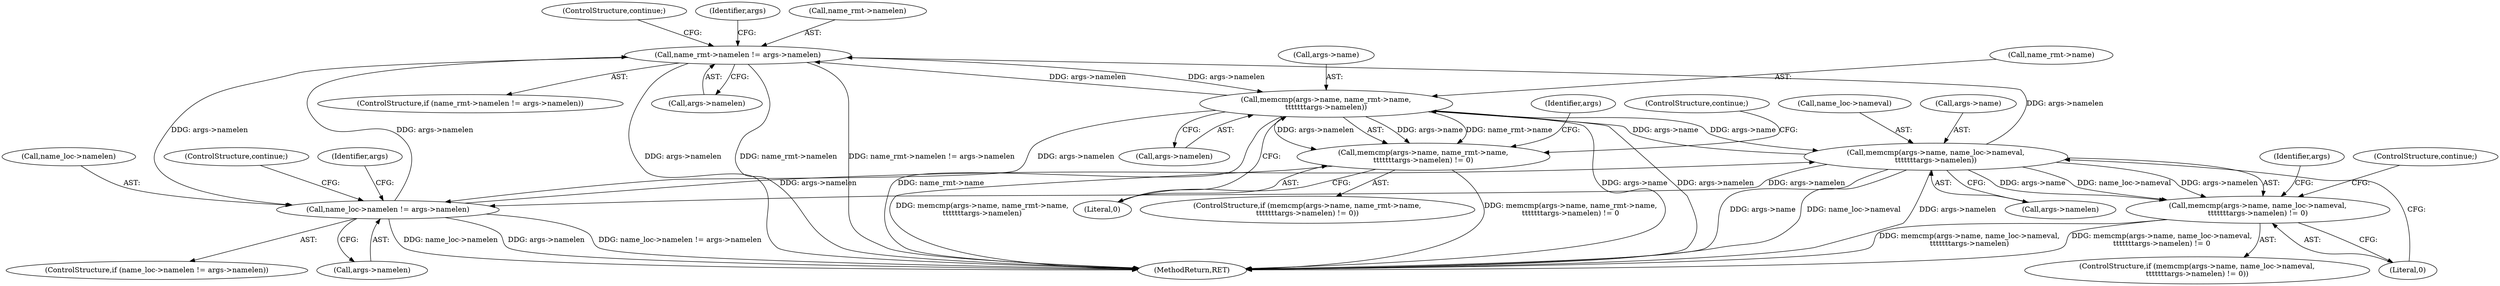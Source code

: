 digraph "0_linux_8275cdd0e7ac550dcce2b3ef6d2fb3b808c1ae59_6@pointer" {
"1000379" [label="(Call,name_rmt->namelen != args->namelen)"];
"1000389" [label="(Call,memcmp(args->name, name_rmt->name,\n\t\t\t\t\t\t\targs->namelen))"];
"1000341" [label="(Call,memcmp(args->name, name_loc->nameval,\n\t\t\t\t\t\t\targs->namelen))"];
"1000331" [label="(Call,name_loc->namelen != args->namelen)"];
"1000379" [label="(Call,name_rmt->namelen != args->namelen)"];
"1000340" [label="(Call,memcmp(args->name, name_loc->nameval,\n\t\t\t\t\t\t\targs->namelen) != 0)"];
"1000388" [label="(Call,memcmp(args->name, name_rmt->name,\n\t\t\t\t\t\t\targs->namelen) != 0)"];
"1000340" [label="(Call,memcmp(args->name, name_loc->nameval,\n\t\t\t\t\t\t\targs->namelen) != 0)"];
"1000352" [label="(ControlStructure,continue;)"];
"1000357" [label="(Identifier,args)"];
"1000393" [label="(Call,name_rmt->name)"];
"1000331" [label="(Call,name_loc->namelen != args->namelen)"];
"1000386" [label="(ControlStructure,continue;)"];
"1000378" [label="(ControlStructure,if (name_rmt->namelen != args->namelen))"];
"1000339" [label="(ControlStructure,if (memcmp(args->name, name_loc->nameval,\n\t\t\t\t\t\t\targs->namelen) != 0))"];
"1000456" [label="(MethodReturn,RET)"];
"1000383" [label="(Call,args->namelen)"];
"1000330" [label="(ControlStructure,if (name_loc->namelen != args->namelen))"];
"1000338" [label="(ControlStructure,continue;)"];
"1000348" [label="(Call,args->namelen)"];
"1000345" [label="(Call,name_loc->nameval)"];
"1000391" [label="(Identifier,args)"];
"1000396" [label="(Call,args->namelen)"];
"1000390" [label="(Call,args->name)"];
"1000389" [label="(Call,memcmp(args->name, name_rmt->name,\n\t\t\t\t\t\t\targs->namelen))"];
"1000341" [label="(Call,memcmp(args->name, name_loc->nameval,\n\t\t\t\t\t\t\targs->namelen))"];
"1000399" [label="(Literal,0)"];
"1000343" [label="(Identifier,args)"];
"1000400" [label="(ControlStructure,continue;)"];
"1000335" [label="(Call,args->namelen)"];
"1000379" [label="(Call,name_rmt->namelen != args->namelen)"];
"1000380" [label="(Call,name_rmt->namelen)"];
"1000332" [label="(Call,name_loc->namelen)"];
"1000351" [label="(Literal,0)"];
"1000387" [label="(ControlStructure,if (memcmp(args->name, name_rmt->name,\n\t\t\t\t\t\t\targs->namelen) != 0))"];
"1000342" [label="(Call,args->name)"];
"1000388" [label="(Call,memcmp(args->name, name_rmt->name,\n\t\t\t\t\t\t\targs->namelen) != 0)"];
"1000405" [label="(Identifier,args)"];
"1000379" -> "1000378"  [label="AST: "];
"1000379" -> "1000383"  [label="CFG: "];
"1000380" -> "1000379"  [label="AST: "];
"1000383" -> "1000379"  [label="AST: "];
"1000386" -> "1000379"  [label="CFG: "];
"1000391" -> "1000379"  [label="CFG: "];
"1000379" -> "1000456"  [label="DDG: args->namelen"];
"1000379" -> "1000456"  [label="DDG: name_rmt->namelen"];
"1000379" -> "1000456"  [label="DDG: name_rmt->namelen != args->namelen"];
"1000379" -> "1000331"  [label="DDG: args->namelen"];
"1000389" -> "1000379"  [label="DDG: args->namelen"];
"1000341" -> "1000379"  [label="DDG: args->namelen"];
"1000331" -> "1000379"  [label="DDG: args->namelen"];
"1000379" -> "1000389"  [label="DDG: args->namelen"];
"1000389" -> "1000388"  [label="AST: "];
"1000389" -> "1000396"  [label="CFG: "];
"1000390" -> "1000389"  [label="AST: "];
"1000393" -> "1000389"  [label="AST: "];
"1000396" -> "1000389"  [label="AST: "];
"1000399" -> "1000389"  [label="CFG: "];
"1000389" -> "1000456"  [label="DDG: args->namelen"];
"1000389" -> "1000456"  [label="DDG: name_rmt->name"];
"1000389" -> "1000456"  [label="DDG: args->name"];
"1000389" -> "1000331"  [label="DDG: args->namelen"];
"1000389" -> "1000341"  [label="DDG: args->name"];
"1000389" -> "1000388"  [label="DDG: args->name"];
"1000389" -> "1000388"  [label="DDG: name_rmt->name"];
"1000389" -> "1000388"  [label="DDG: args->namelen"];
"1000341" -> "1000389"  [label="DDG: args->name"];
"1000341" -> "1000340"  [label="AST: "];
"1000341" -> "1000348"  [label="CFG: "];
"1000342" -> "1000341"  [label="AST: "];
"1000345" -> "1000341"  [label="AST: "];
"1000348" -> "1000341"  [label="AST: "];
"1000351" -> "1000341"  [label="CFG: "];
"1000341" -> "1000456"  [label="DDG: args->namelen"];
"1000341" -> "1000456"  [label="DDG: args->name"];
"1000341" -> "1000456"  [label="DDG: name_loc->nameval"];
"1000341" -> "1000331"  [label="DDG: args->namelen"];
"1000341" -> "1000340"  [label="DDG: args->name"];
"1000341" -> "1000340"  [label="DDG: name_loc->nameval"];
"1000341" -> "1000340"  [label="DDG: args->namelen"];
"1000331" -> "1000341"  [label="DDG: args->namelen"];
"1000331" -> "1000330"  [label="AST: "];
"1000331" -> "1000335"  [label="CFG: "];
"1000332" -> "1000331"  [label="AST: "];
"1000335" -> "1000331"  [label="AST: "];
"1000338" -> "1000331"  [label="CFG: "];
"1000343" -> "1000331"  [label="CFG: "];
"1000331" -> "1000456"  [label="DDG: name_loc->namelen != args->namelen"];
"1000331" -> "1000456"  [label="DDG: name_loc->namelen"];
"1000331" -> "1000456"  [label="DDG: args->namelen"];
"1000340" -> "1000339"  [label="AST: "];
"1000340" -> "1000351"  [label="CFG: "];
"1000351" -> "1000340"  [label="AST: "];
"1000352" -> "1000340"  [label="CFG: "];
"1000357" -> "1000340"  [label="CFG: "];
"1000340" -> "1000456"  [label="DDG: memcmp(args->name, name_loc->nameval,\n\t\t\t\t\t\t\targs->namelen) != 0"];
"1000340" -> "1000456"  [label="DDG: memcmp(args->name, name_loc->nameval,\n\t\t\t\t\t\t\targs->namelen)"];
"1000388" -> "1000387"  [label="AST: "];
"1000388" -> "1000399"  [label="CFG: "];
"1000399" -> "1000388"  [label="AST: "];
"1000400" -> "1000388"  [label="CFG: "];
"1000405" -> "1000388"  [label="CFG: "];
"1000388" -> "1000456"  [label="DDG: memcmp(args->name, name_rmt->name,\n\t\t\t\t\t\t\targs->namelen)"];
"1000388" -> "1000456"  [label="DDG: memcmp(args->name, name_rmt->name,\n\t\t\t\t\t\t\targs->namelen) != 0"];
}
